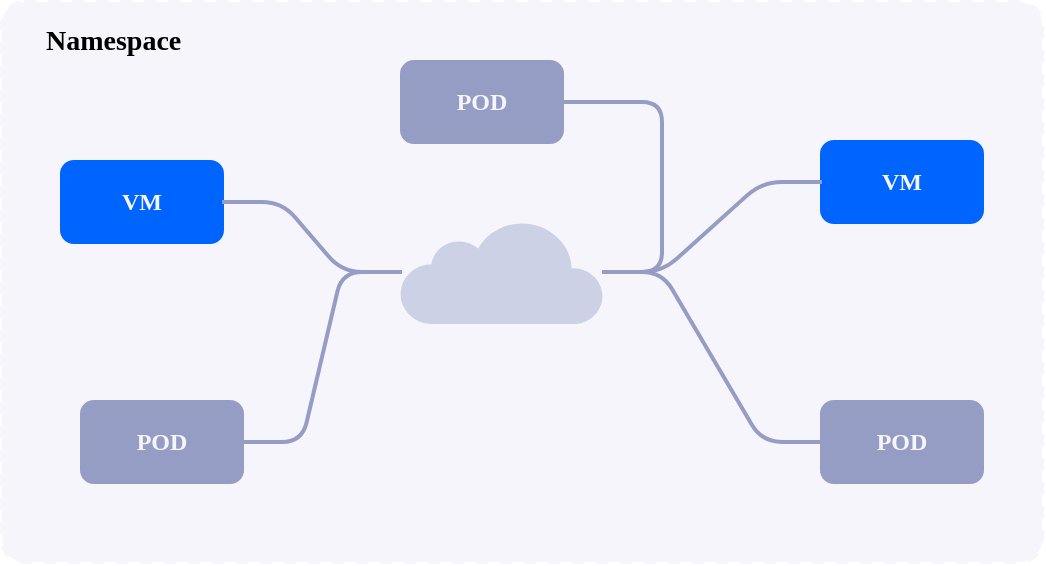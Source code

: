 <mxfile>
    <diagram id="2xkKjrrqf5umLNx4A2ML" name="PODS and VMS">
        <mxGraphModel dx="927" dy="808" grid="1" gridSize="10" guides="1" tooltips="1" connect="1" arrows="1" fold="1" page="1" pageScale="1" pageWidth="690" pageHeight="980" math="0" shadow="0">
            <root>
                <mxCell id="0"/>
                <mxCell id="1" parent="0"/>
                <mxCell id="S7Z1PFq_hIaQKoyHMAMb-1" value="" style="rounded=1;whiteSpace=wrap;html=1;fillColor=#f5f5fb;strokeColor=#f5f5fb;arcSize=4;strokeWidth=2;fontFamily=JetBrains Mono;fontSource=https%3A%2F%2Ffonts.googleapis.com%2Fcss%3Ffamily%3DJetBrains%2BMono;dashed=1;" parent="1" vertex="1">
                    <mxGeometry x="40" y="120" width="520" height="280" as="geometry"/>
                </mxCell>
                <mxCell id="S7Z1PFq_hIaQKoyHMAMb-2" value="Namespace" style="text;html=1;strokeColor=#f5f5fb;fillColor=#f5f5fb;align=left;verticalAlign=middle;whiteSpace=wrap;rounded=0;strokeWidth=2;fontFamily=JetBrains Mono;fontSource=https%3A%2F%2Ffonts.googleapis.com%2Fcss%3Ffamily%3DJetBrains%2BMono;fontSize=14;fontStyle=1" parent="1" vertex="1">
                    <mxGeometry x="60" y="130" width="60" height="20" as="geometry"/>
                </mxCell>
                <mxCell id="S7Z1PFq_hIaQKoyHMAMb-3" value="VM" style="rounded=1;whiteSpace=wrap;html=1;fillColor=#0064ff;fontColor=#f5f5fb;strokeColor=#0064ff;strokeWidth=2;fontFamily=JetBrains Mono;fontSource=https%3A%2F%2Ffonts.googleapis.com%2Fcss%3Ffamily%3DJetBrains%2BMono;fontStyle=1" parent="1" vertex="1">
                    <mxGeometry x="70" y="200" width="80" height="40" as="geometry"/>
                </mxCell>
                <mxCell id="S7Z1PFq_hIaQKoyHMAMb-10" value="VM" style="rounded=1;whiteSpace=wrap;html=1;fillColor=#0064ff;fontColor=#f5f5fb;strokeColor=#0064ff;strokeWidth=2;fontFamily=JetBrains Mono;fontSource=https%3A%2F%2Ffonts.googleapis.com%2Fcss%3Ffamily%3DJetBrains%2BMono;fontStyle=1" parent="1" vertex="1">
                    <mxGeometry x="450" y="190" width="80" height="40" as="geometry"/>
                </mxCell>
                <mxCell id="S7Z1PFq_hIaQKoyHMAMb-15" style="edgeStyle=entityRelationEdgeStyle;html=1;strokeWidth=2;fontSize=14;endArrow=none;endFill=0;strokeColor=#969dc4;fillColor=#969dc4;" parent="1" source="S7Z1PFq_hIaQKoyHMAMb-17" target="S7Z1PFq_hIaQKoyHMAMb-3" edge="1">
                    <mxGeometry relative="1" as="geometry"/>
                </mxCell>
                <mxCell id="S7Z1PFq_hIaQKoyHMAMb-16" style="edgeStyle=entityRelationEdgeStyle;html=1;strokeWidth=2;fontSize=14;endArrow=none;endFill=0;strokeColor=#969dc4;fillColor=#969dc4;" parent="1" source="S7Z1PFq_hIaQKoyHMAMb-17" target="S7Z1PFq_hIaQKoyHMAMb-10" edge="1">
                    <mxGeometry relative="1" as="geometry"/>
                </mxCell>
                <mxCell id="S7Z1PFq_hIaQKoyHMAMb-20" style="edgeStyle=entityRelationEdgeStyle;html=1;strokeColor=#969dc4;strokeWidth=2;fontSize=14;endArrow=none;endFill=0;fillColor=#969dc4;" parent="1" source="S7Z1PFq_hIaQKoyHMAMb-17" target="S7Z1PFq_hIaQKoyHMAMb-18" edge="1">
                    <mxGeometry relative="1" as="geometry"/>
                </mxCell>
                <mxCell id="S7Z1PFq_hIaQKoyHMAMb-17" value="" style="html=1;verticalLabelPosition=bottom;align=center;labelBackgroundColor=#ffffff;verticalAlign=top;strokeWidth=2;strokeColor=#cdd1e6;shadow=0;dashed=0;shape=mxgraph.ios7.icons.cloud;fontSize=14;fillColor=#cdd1e6;" parent="1" vertex="1">
                    <mxGeometry x="240" y="230" width="100" height="50" as="geometry"/>
                </mxCell>
                <mxCell id="S7Z1PFq_hIaQKoyHMAMb-18" value="POD" style="rounded=1;whiteSpace=wrap;html=1;fillColor=#969dc4;strokeColor=#969dc4;strokeWidth=2;fontFamily=JetBrains Mono;fontSource=https%3A%2F%2Ffonts.googleapis.com%2Fcss%3Ffamily%3DJetBrains%2BMono;fontStyle=1;fontColor=#f5f5fb;" parent="1" vertex="1">
                    <mxGeometry x="240" y="150" width="80" height="40" as="geometry"/>
                </mxCell>
                <mxCell id="S7Z1PFq_hIaQKoyHMAMb-23" style="edgeStyle=entityRelationEdgeStyle;html=1;strokeColor=#969dc4;strokeWidth=2;fontSize=14;endArrow=none;endFill=0;fillColor=#969dc4;" parent="1" source="S7Z1PFq_hIaQKoyHMAMb-19" target="S7Z1PFq_hIaQKoyHMAMb-17" edge="1">
                    <mxGeometry relative="1" as="geometry"/>
                </mxCell>
                <mxCell id="S7Z1PFq_hIaQKoyHMAMb-19" value="POD" style="rounded=1;whiteSpace=wrap;html=1;fillColor=#969dc4;strokeColor=#969dc4;strokeWidth=2;fontFamily=JetBrains Mono;fontSource=https%3A%2F%2Ffonts.googleapis.com%2Fcss%3Ffamily%3DJetBrains%2BMono;fontStyle=1;fontColor=#f5f5fb;" parent="1" vertex="1">
                    <mxGeometry x="450" y="320" width="80" height="40" as="geometry"/>
                </mxCell>
                <mxCell id="S7Z1PFq_hIaQKoyHMAMb-22" style="edgeStyle=entityRelationEdgeStyle;html=1;strokeColor=#969dc4;strokeWidth=2;fontSize=14;endArrow=none;endFill=0;fillColor=#969dc4;" parent="1" source="S7Z1PFq_hIaQKoyHMAMb-21" target="S7Z1PFq_hIaQKoyHMAMb-17" edge="1">
                    <mxGeometry relative="1" as="geometry"/>
                </mxCell>
                <mxCell id="S7Z1PFq_hIaQKoyHMAMb-21" value="POD" style="rounded=1;whiteSpace=wrap;html=1;fillColor=#969dc4;strokeColor=#969dc4;strokeWidth=2;fontFamily=JetBrains Mono;fontSource=https%3A%2F%2Ffonts.googleapis.com%2Fcss%3Ffamily%3DJetBrains%2BMono;fontStyle=1;fontColor=#f5f5fb;" parent="1" vertex="1">
                    <mxGeometry x="80" y="320" width="80" height="40" as="geometry"/>
                </mxCell>
            </root>
        </mxGraphModel>
    </diagram>
</mxfile>
